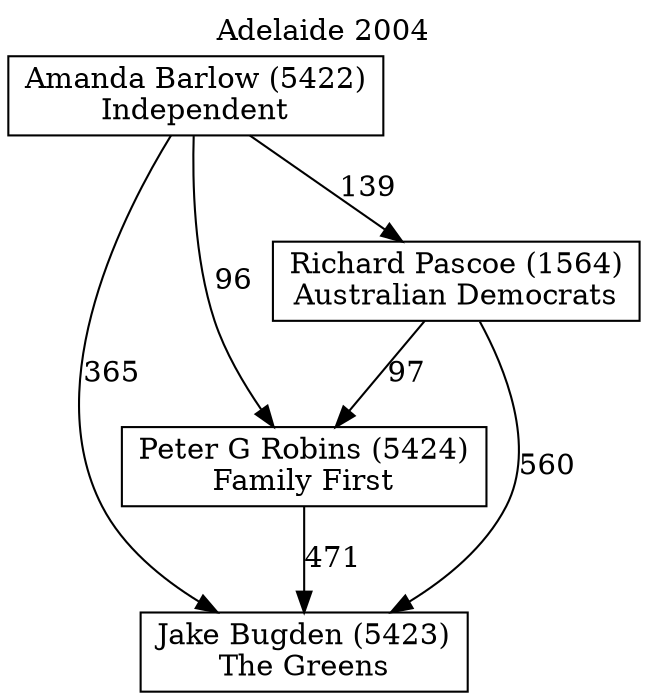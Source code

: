 // House preference flow
digraph "Jake Bugden (5423)_Adelaide_2004" {
	graph [label="Adelaide 2004" labelloc=t mclimit=10]
	node [shape=box]
	"Amanda Barlow (5422)" [label="Amanda Barlow (5422)
Independent"]
	"Jake Bugden (5423)" [label="Jake Bugden (5423)
The Greens"]
	"Peter G Robins (5424)" [label="Peter G Robins (5424)
Family First"]
	"Richard Pascoe (1564)" [label="Richard Pascoe (1564)
Australian Democrats"]
	"Amanda Barlow (5422)" -> "Jake Bugden (5423)" [label=365]
	"Amanda Barlow (5422)" -> "Peter G Robins (5424)" [label=96]
	"Amanda Barlow (5422)" -> "Richard Pascoe (1564)" [label=139]
	"Peter G Robins (5424)" -> "Jake Bugden (5423)" [label=471]
	"Richard Pascoe (1564)" -> "Jake Bugden (5423)" [label=560]
	"Richard Pascoe (1564)" -> "Peter G Robins (5424)" [label=97]
}
